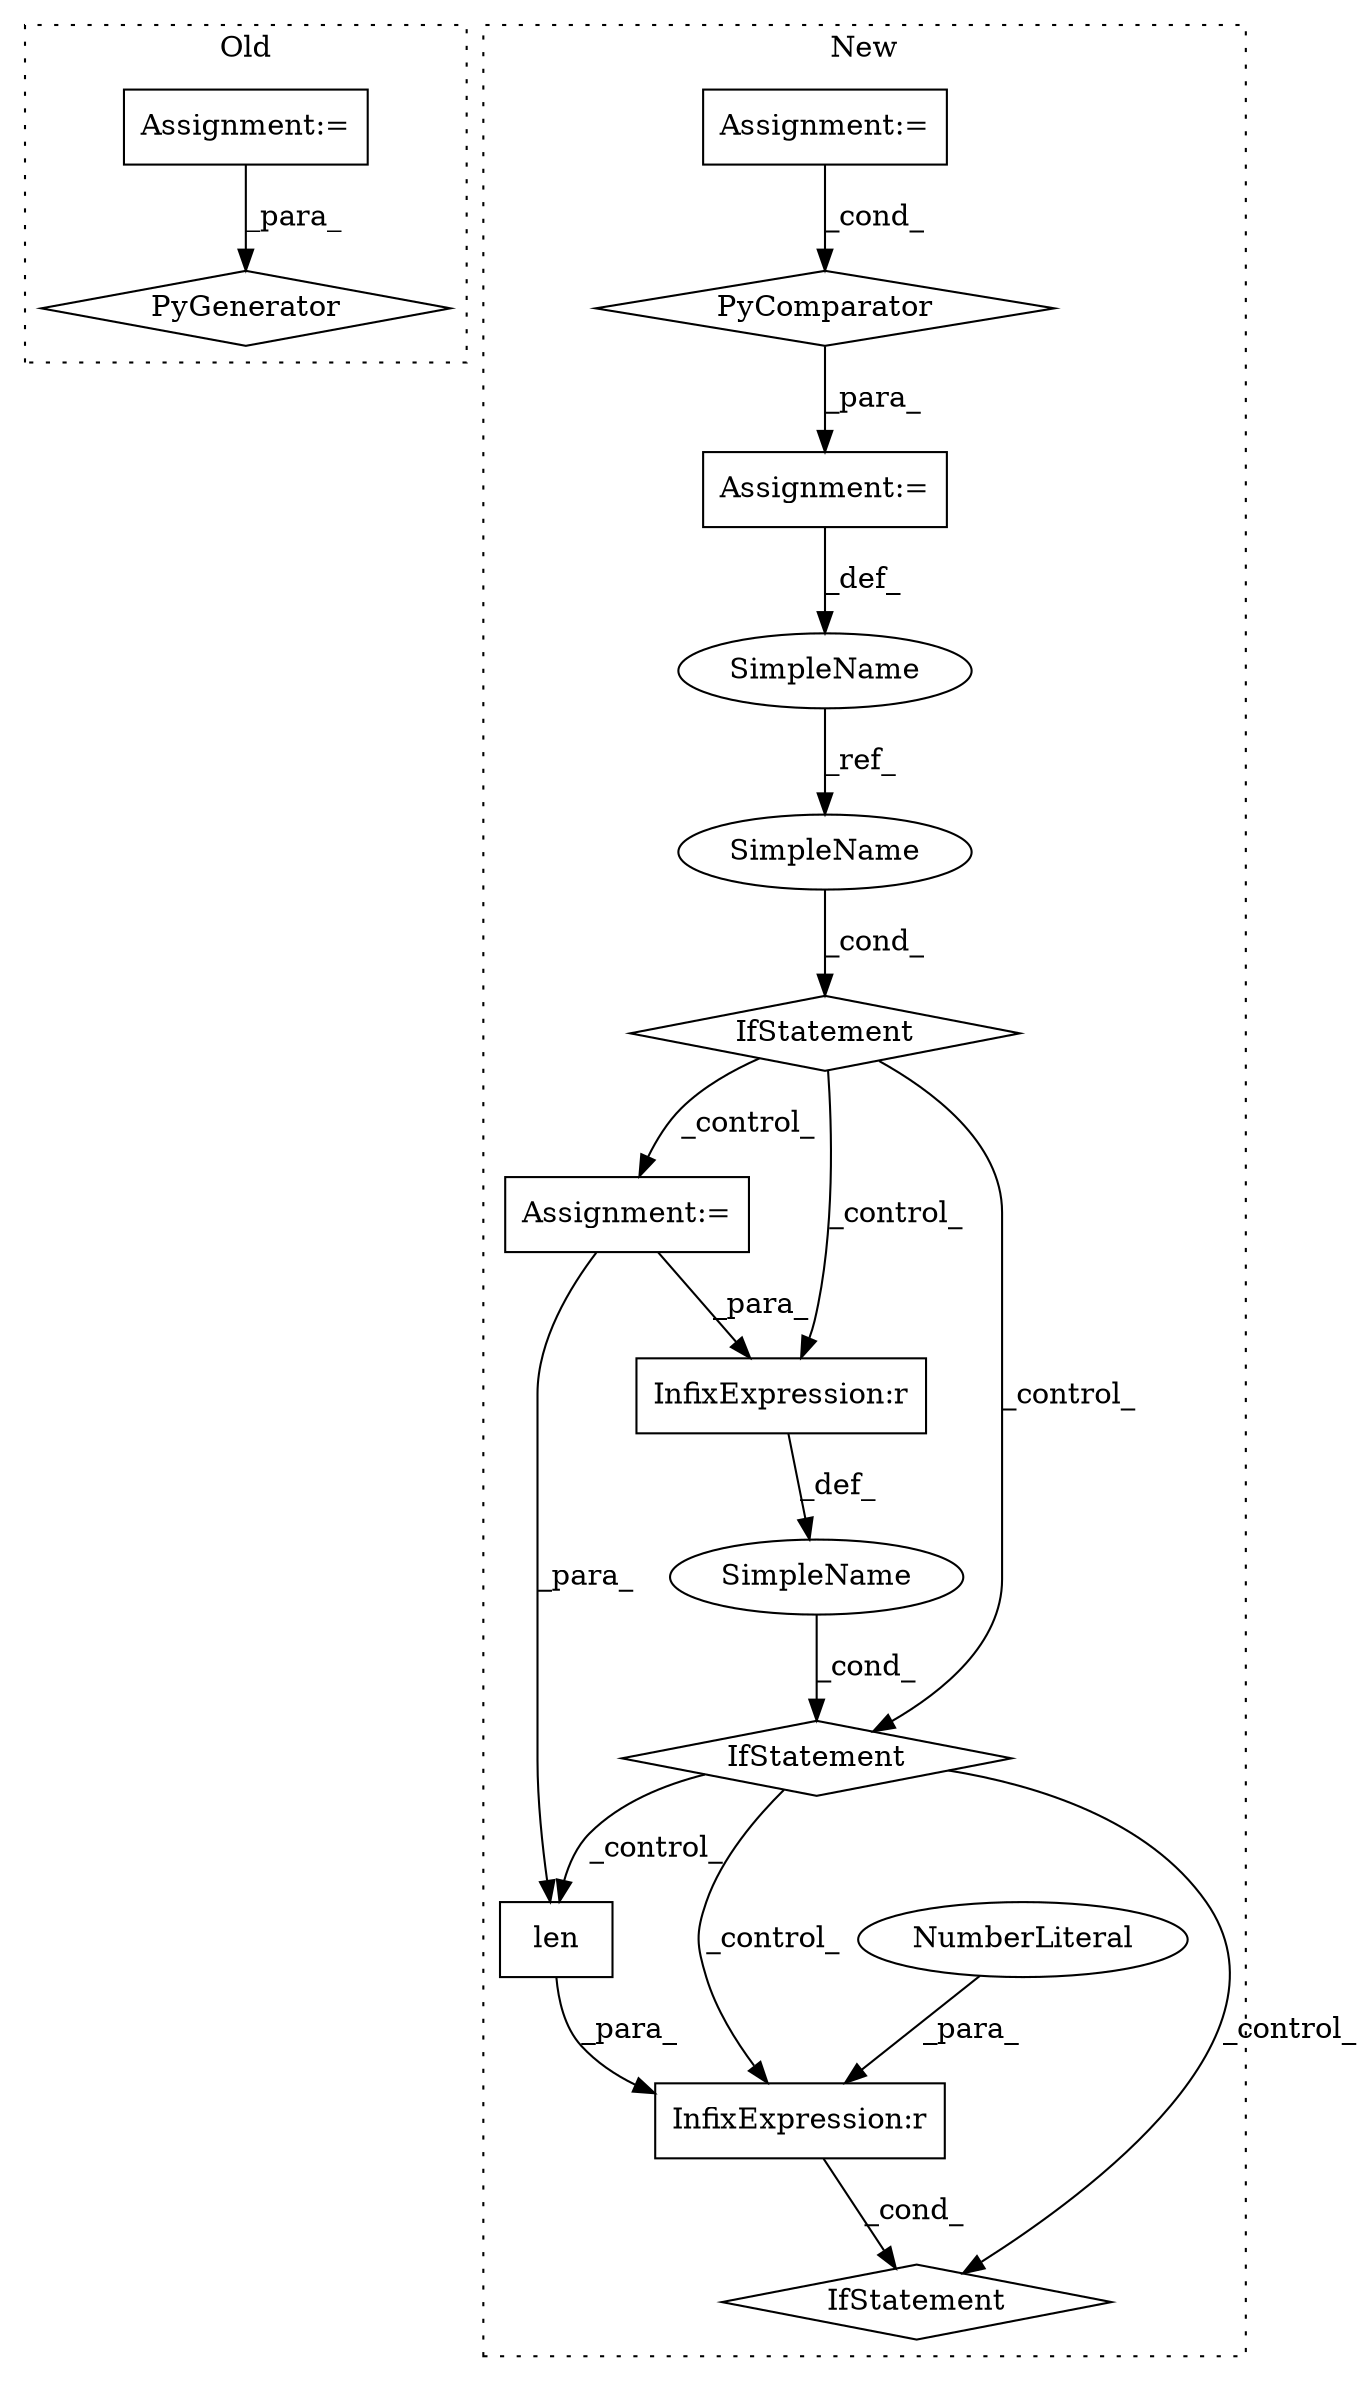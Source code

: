 digraph G {
subgraph cluster0 {
1 [label="PyGenerator" a="107" s="1270" l="145" shape="diamond"];
14 [label="Assignment:=" a="7" s="1380" l="29" shape="box"];
label = "Old";
style="dotted";
}
subgraph cluster1 {
2 [label="len" a="32" s="2473,2496" l="4,1" shape="box"];
3 [label="SimpleName" a="42" s="" l="" shape="ellipse"];
4 [label="InfixExpression:r" a="27" s="2497" l="4" shape="box"];
5 [label="IfStatement" a="25" s="2399,2503" l="4,2" shape="diamond"];
6 [label="NumberLiteral" a="34" s="2501" l="1" shape="ellipse"];
7 [label="IfStatement" a="25" s="2021,2036" l="4,2" shape="diamond"];
8 [label="SimpleName" a="42" s="1821" l="11" shape="ellipse"];
9 [label="IfStatement" a="25" s="2178,2248" l="4,2" shape="diamond"];
10 [label="PyComparator" a="113" s="1981" l="29" shape="diamond"];
11 [label="InfixExpression:r" a="27" s="2222" l="4" shape="box"];
12 [label="Assignment:=" a="7" s="1832" l="1" shape="box"];
13 [label="Assignment:=" a="7" s="2155" l="1" shape="box"];
15 [label="Assignment:=" a="7" s="1981" l="29" shape="box"];
16 [label="SimpleName" a="42" s="2025" l="11" shape="ellipse"];
label = "New";
style="dotted";
}
2 -> 4 [label="_para_"];
3 -> 9 [label="_cond_"];
4 -> 5 [label="_cond_"];
6 -> 4 [label="_para_"];
7 -> 9 [label="_control_"];
7 -> 11 [label="_control_"];
7 -> 13 [label="_control_"];
8 -> 16 [label="_ref_"];
9 -> 4 [label="_control_"];
9 -> 5 [label="_control_"];
9 -> 2 [label="_control_"];
10 -> 12 [label="_para_"];
11 -> 3 [label="_def_"];
12 -> 8 [label="_def_"];
13 -> 2 [label="_para_"];
13 -> 11 [label="_para_"];
14 -> 1 [label="_para_"];
15 -> 10 [label="_cond_"];
16 -> 7 [label="_cond_"];
}
